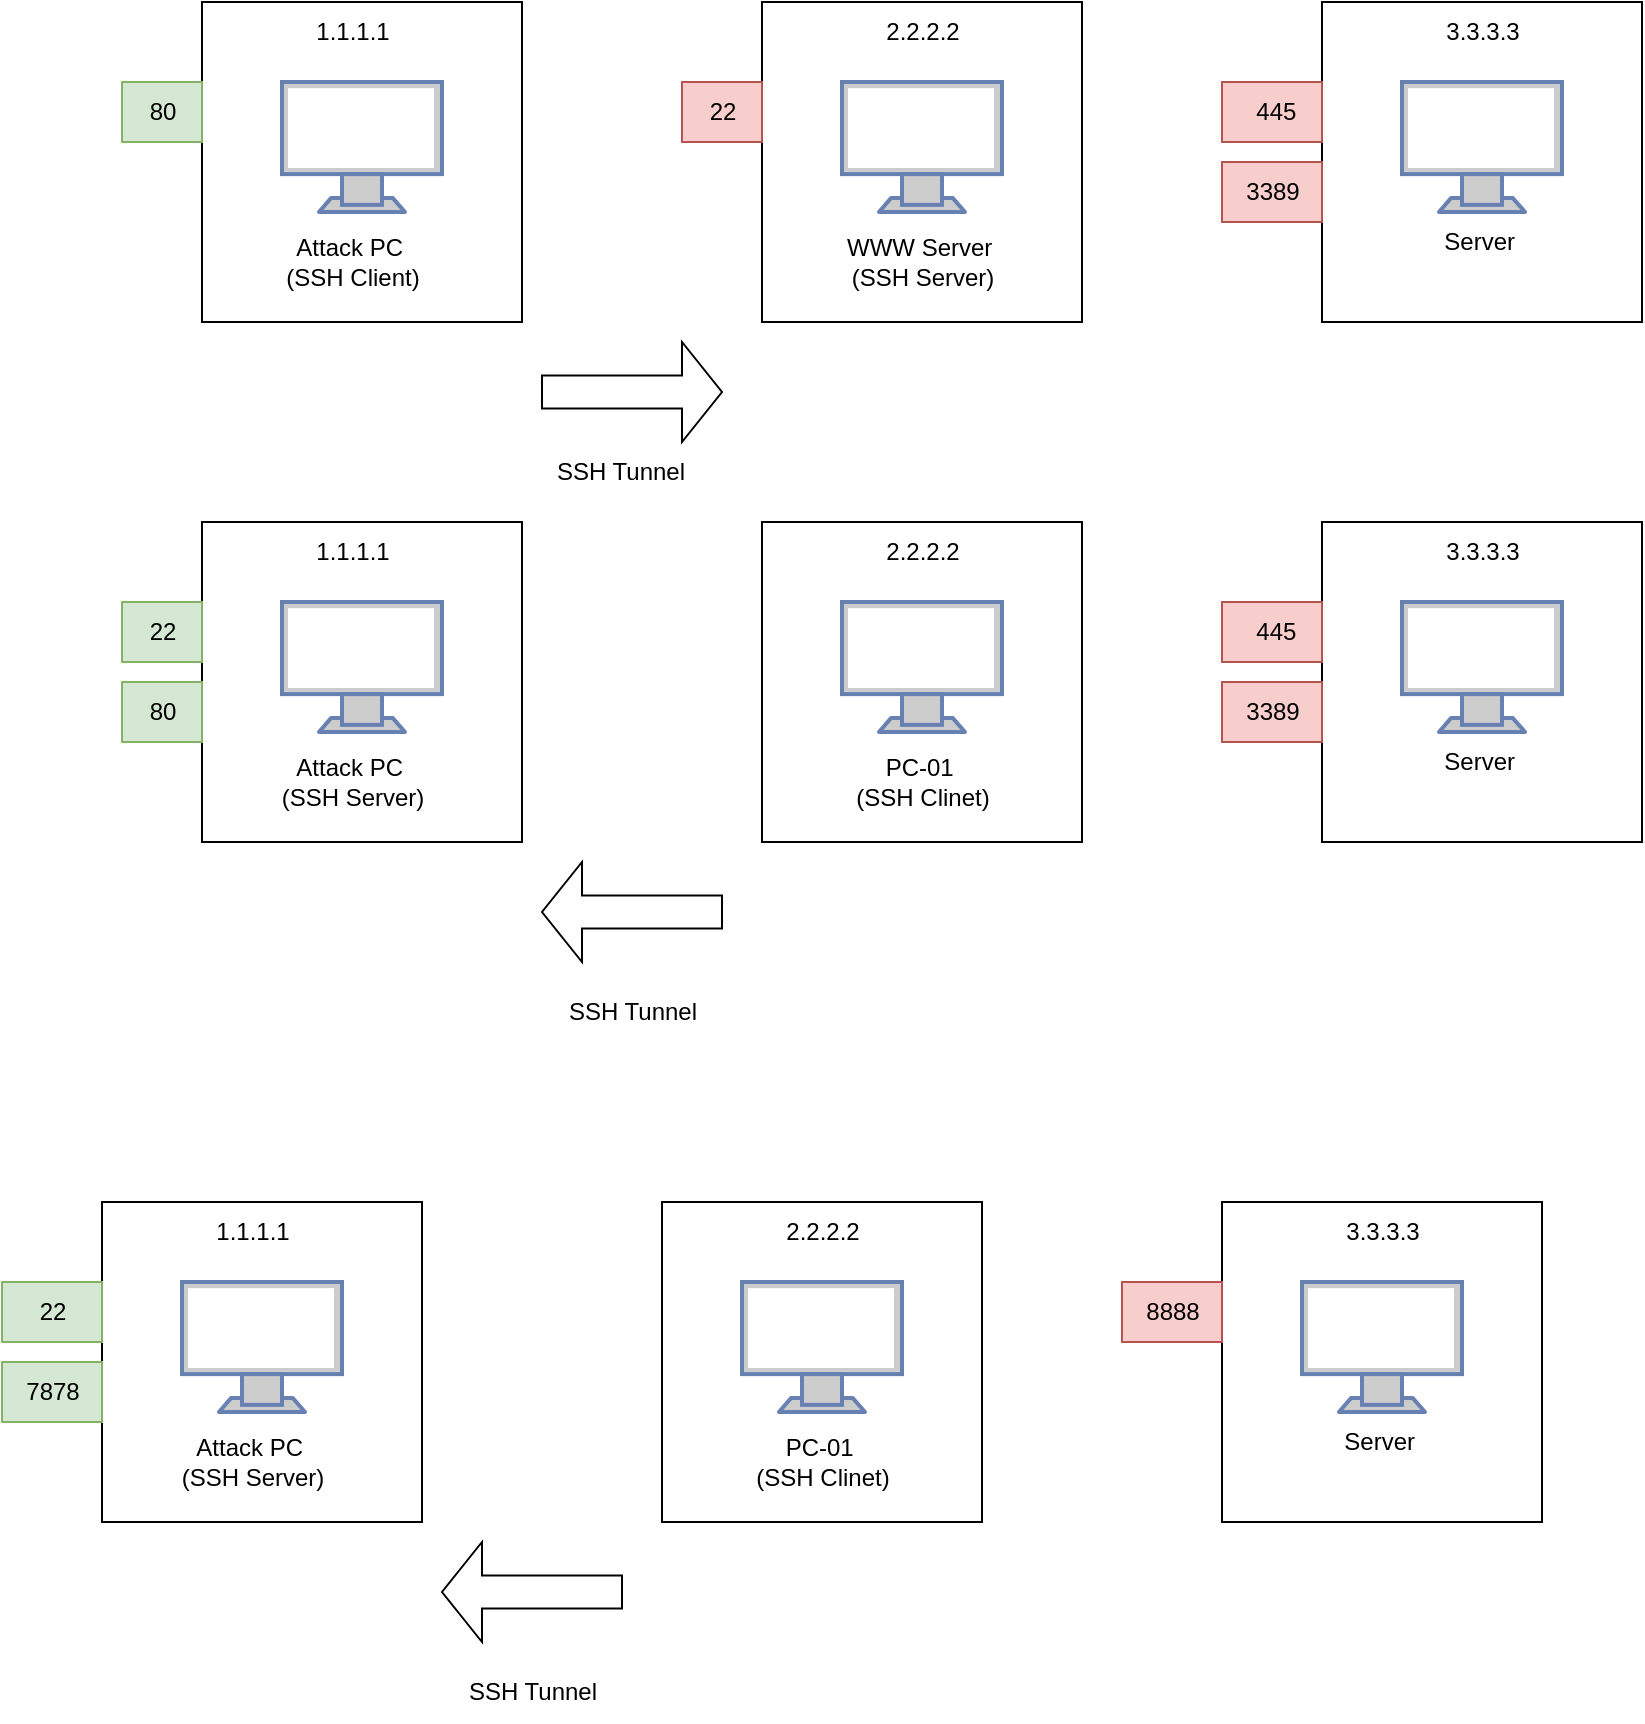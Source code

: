 <mxfile version="26.2.8">
  <diagram name="第 1 页" id="GVWUswQuyPeesBojkQ96">
    <mxGraphModel dx="870" dy="439" grid="1" gridSize="10" guides="1" tooltips="1" connect="1" arrows="1" fold="1" page="1" pageScale="1" pageWidth="827" pageHeight="1169" math="0" shadow="0">
      <root>
        <mxCell id="0" />
        <mxCell id="1" parent="0" />
        <mxCell id="GLUU1QFi1iWbL2f7jV7O-11" value="" style="whiteSpace=wrap;html=1;aspect=fixed;" vertex="1" parent="1">
          <mxGeometry x="660" y="40" width="160" height="160" as="geometry" />
        </mxCell>
        <mxCell id="GLUU1QFi1iWbL2f7jV7O-10" value="" style="whiteSpace=wrap;html=1;aspect=fixed;" vertex="1" parent="1">
          <mxGeometry x="380" y="40" width="160" height="160" as="geometry" />
        </mxCell>
        <mxCell id="GLUU1QFi1iWbL2f7jV7O-5" value="" style="whiteSpace=wrap;html=1;aspect=fixed;" vertex="1" parent="1">
          <mxGeometry x="100" y="40" width="160" height="160" as="geometry" />
        </mxCell>
        <mxCell id="GLUU1QFi1iWbL2f7jV7O-1" value="" style="fontColor=#0066CC;verticalAlign=top;verticalLabelPosition=bottom;labelPosition=center;align=center;html=1;outlineConnect=0;fillColor=#CCCCCC;strokeColor=#6881B3;gradientColor=none;gradientDirection=north;strokeWidth=2;shape=mxgraph.networks.monitor;" vertex="1" parent="1">
          <mxGeometry x="140" y="80" width="80" height="65" as="geometry" />
        </mxCell>
        <mxCell id="GLUU1QFi1iWbL2f7jV7O-2" value="" style="fontColor=#0066CC;verticalAlign=top;verticalLabelPosition=bottom;labelPosition=center;align=center;html=1;outlineConnect=0;fillColor=#CCCCCC;strokeColor=#6881B3;gradientColor=none;gradientDirection=north;strokeWidth=2;shape=mxgraph.networks.monitor;" vertex="1" parent="1">
          <mxGeometry x="700" y="80" width="80" height="65" as="geometry" />
        </mxCell>
        <mxCell id="GLUU1QFi1iWbL2f7jV7O-3" value="" style="fontColor=#0066CC;verticalAlign=top;verticalLabelPosition=bottom;labelPosition=center;align=center;html=1;outlineConnect=0;fillColor=#CCCCCC;strokeColor=#6881B3;gradientColor=none;gradientDirection=north;strokeWidth=2;shape=mxgraph.networks.monitor;" vertex="1" parent="1">
          <mxGeometry x="420" y="80" width="80" height="65" as="geometry" />
        </mxCell>
        <mxCell id="GLUU1QFi1iWbL2f7jV7O-8" value="Attack PC&amp;nbsp;&lt;div&gt;(SSH Client)&lt;/div&gt;" style="text;html=1;align=center;verticalAlign=middle;resizable=0;points=[];autosize=1;strokeColor=none;fillColor=none;" vertex="1" parent="1">
          <mxGeometry x="130" y="150" width="90" height="40" as="geometry" />
        </mxCell>
        <mxCell id="GLUU1QFi1iWbL2f7jV7O-9" value="80" style="text;html=1;align=center;verticalAlign=middle;resizable=0;points=[];autosize=1;strokeColor=#82b366;fillColor=#d5e8d4;labelBackgroundColor=none;" vertex="1" parent="1">
          <mxGeometry x="60" y="80" width="40" height="30" as="geometry" />
        </mxCell>
        <mxCell id="GLUU1QFi1iWbL2f7jV7O-12" value="WWW Server&amp;nbsp;&lt;div&gt;(SSH Server)&lt;/div&gt;" style="text;html=1;align=center;verticalAlign=middle;resizable=0;points=[];autosize=1;strokeColor=none;fillColor=none;" vertex="1" parent="1">
          <mxGeometry x="410" y="150" width="100" height="40" as="geometry" />
        </mxCell>
        <mxCell id="GLUU1QFi1iWbL2f7jV7O-13" value="Server&amp;nbsp;" style="text;html=1;align=center;verticalAlign=middle;resizable=0;points=[];autosize=1;strokeColor=none;fillColor=none;" vertex="1" parent="1">
          <mxGeometry x="710" y="145" width="60" height="30" as="geometry" />
        </mxCell>
        <mxCell id="GLUU1QFi1iWbL2f7jV7O-14" value="&amp;nbsp; 445&amp;nbsp;" style="text;html=1;align=center;verticalAlign=middle;resizable=0;points=[];autosize=1;strokeColor=#b85450;fillColor=#f8cecc;labelBackgroundColor=none;" vertex="1" parent="1">
          <mxGeometry x="610" y="80" width="50" height="30" as="geometry" />
        </mxCell>
        <mxCell id="GLUU1QFi1iWbL2f7jV7O-15" value="3389" style="text;html=1;align=center;verticalAlign=middle;resizable=0;points=[];autosize=1;strokeColor=#b85450;fillColor=#f8cecc;labelBackgroundColor=none;" vertex="1" parent="1">
          <mxGeometry x="610" y="120" width="50" height="30" as="geometry" />
        </mxCell>
        <mxCell id="GLUU1QFi1iWbL2f7jV7O-16" value="1.1.1.1" style="text;html=1;align=center;verticalAlign=middle;resizable=0;points=[];autosize=1;strokeColor=none;fillColor=none;" vertex="1" parent="1">
          <mxGeometry x="145" y="40" width="60" height="30" as="geometry" />
        </mxCell>
        <mxCell id="GLUU1QFi1iWbL2f7jV7O-17" value="2.2.2.2" style="text;html=1;align=center;verticalAlign=middle;resizable=0;points=[];autosize=1;strokeColor=none;fillColor=none;" vertex="1" parent="1">
          <mxGeometry x="430" y="40" width="60" height="30" as="geometry" />
        </mxCell>
        <mxCell id="GLUU1QFi1iWbL2f7jV7O-18" value="3.3.3.3" style="text;html=1;align=center;verticalAlign=middle;resizable=0;points=[];autosize=1;strokeColor=none;fillColor=none;" vertex="1" parent="1">
          <mxGeometry x="710" y="40" width="60" height="30" as="geometry" />
        </mxCell>
        <mxCell id="GLUU1QFi1iWbL2f7jV7O-19" value="22" style="text;html=1;align=center;verticalAlign=middle;resizable=0;points=[];autosize=1;strokeColor=#b85450;fillColor=#f8cecc;labelBackgroundColor=none;" vertex="1" parent="1">
          <mxGeometry x="340" y="80" width="40" height="30" as="geometry" />
        </mxCell>
        <mxCell id="GLUU1QFi1iWbL2f7jV7O-21" value="" style="html=1;shadow=0;dashed=0;align=center;verticalAlign=middle;shape=mxgraph.arrows2.arrow;dy=0.67;dx=20;notch=0;" vertex="1" parent="1">
          <mxGeometry x="270" y="210" width="90" height="50" as="geometry" />
        </mxCell>
        <mxCell id="GLUU1QFi1iWbL2f7jV7O-22" value="SSH Tunnel" style="text;html=1;align=center;verticalAlign=middle;resizable=0;points=[];autosize=1;strokeColor=none;fillColor=none;" vertex="1" parent="1">
          <mxGeometry x="264" y="260" width="90" height="30" as="geometry" />
        </mxCell>
        <mxCell id="GLUU1QFi1iWbL2f7jV7O-23" value="" style="whiteSpace=wrap;html=1;aspect=fixed;" vertex="1" parent="1">
          <mxGeometry x="660" y="300" width="160" height="160" as="geometry" />
        </mxCell>
        <mxCell id="GLUU1QFi1iWbL2f7jV7O-24" value="" style="whiteSpace=wrap;html=1;aspect=fixed;" vertex="1" parent="1">
          <mxGeometry x="380" y="300" width="160" height="160" as="geometry" />
        </mxCell>
        <mxCell id="GLUU1QFi1iWbL2f7jV7O-25" value="" style="whiteSpace=wrap;html=1;aspect=fixed;" vertex="1" parent="1">
          <mxGeometry x="100" y="300" width="160" height="160" as="geometry" />
        </mxCell>
        <mxCell id="GLUU1QFi1iWbL2f7jV7O-26" value="" style="fontColor=#0066CC;verticalAlign=top;verticalLabelPosition=bottom;labelPosition=center;align=center;html=1;outlineConnect=0;fillColor=#CCCCCC;strokeColor=#6881B3;gradientColor=none;gradientDirection=north;strokeWidth=2;shape=mxgraph.networks.monitor;" vertex="1" parent="1">
          <mxGeometry x="140" y="340" width="80" height="65" as="geometry" />
        </mxCell>
        <mxCell id="GLUU1QFi1iWbL2f7jV7O-27" value="" style="fontColor=#0066CC;verticalAlign=top;verticalLabelPosition=bottom;labelPosition=center;align=center;html=1;outlineConnect=0;fillColor=#CCCCCC;strokeColor=#6881B3;gradientColor=none;gradientDirection=north;strokeWidth=2;shape=mxgraph.networks.monitor;" vertex="1" parent="1">
          <mxGeometry x="700" y="340" width="80" height="65" as="geometry" />
        </mxCell>
        <mxCell id="GLUU1QFi1iWbL2f7jV7O-28" value="" style="fontColor=#0066CC;verticalAlign=top;verticalLabelPosition=bottom;labelPosition=center;align=center;html=1;outlineConnect=0;fillColor=#CCCCCC;strokeColor=#6881B3;gradientColor=none;gradientDirection=north;strokeWidth=2;shape=mxgraph.networks.monitor;" vertex="1" parent="1">
          <mxGeometry x="420" y="340" width="80" height="65" as="geometry" />
        </mxCell>
        <mxCell id="GLUU1QFi1iWbL2f7jV7O-29" value="Attack PC&amp;nbsp;&lt;div&gt;(SSH Server)&lt;/div&gt;" style="text;html=1;align=center;verticalAlign=middle;resizable=0;points=[];autosize=1;strokeColor=none;fillColor=none;" vertex="1" parent="1">
          <mxGeometry x="130" y="410" width="90" height="40" as="geometry" />
        </mxCell>
        <mxCell id="GLUU1QFi1iWbL2f7jV7O-30" value="80" style="text;html=1;align=center;verticalAlign=middle;resizable=0;points=[];autosize=1;strokeColor=#82b366;fillColor=#d5e8d4;labelBackgroundColor=none;" vertex="1" parent="1">
          <mxGeometry x="60" y="380" width="40" height="30" as="geometry" />
        </mxCell>
        <mxCell id="GLUU1QFi1iWbL2f7jV7O-31" value="PC-01&amp;nbsp;&lt;div&gt;(SSH Clinet)&lt;/div&gt;" style="text;html=1;align=center;verticalAlign=middle;resizable=0;points=[];autosize=1;strokeColor=none;fillColor=none;" vertex="1" parent="1">
          <mxGeometry x="415" y="410" width="90" height="40" as="geometry" />
        </mxCell>
        <mxCell id="GLUU1QFi1iWbL2f7jV7O-32" value="Server&amp;nbsp;" style="text;html=1;align=center;verticalAlign=middle;resizable=0;points=[];autosize=1;strokeColor=none;fillColor=none;" vertex="1" parent="1">
          <mxGeometry x="710" y="405" width="60" height="30" as="geometry" />
        </mxCell>
        <mxCell id="GLUU1QFi1iWbL2f7jV7O-33" value="&amp;nbsp; 445&amp;nbsp;" style="text;html=1;align=center;verticalAlign=middle;resizable=0;points=[];autosize=1;strokeColor=#b85450;fillColor=#f8cecc;labelBackgroundColor=none;" vertex="1" parent="1">
          <mxGeometry x="610" y="340" width="50" height="30" as="geometry" />
        </mxCell>
        <mxCell id="GLUU1QFi1iWbL2f7jV7O-34" value="3389" style="text;html=1;align=center;verticalAlign=middle;resizable=0;points=[];autosize=1;strokeColor=#b85450;fillColor=#f8cecc;labelBackgroundColor=none;" vertex="1" parent="1">
          <mxGeometry x="610" y="380" width="50" height="30" as="geometry" />
        </mxCell>
        <mxCell id="GLUU1QFi1iWbL2f7jV7O-35" value="1.1.1.1" style="text;html=1;align=center;verticalAlign=middle;resizable=0;points=[];autosize=1;strokeColor=none;fillColor=none;" vertex="1" parent="1">
          <mxGeometry x="145" y="300" width="60" height="30" as="geometry" />
        </mxCell>
        <mxCell id="GLUU1QFi1iWbL2f7jV7O-36" value="2.2.2.2" style="text;html=1;align=center;verticalAlign=middle;resizable=0;points=[];autosize=1;strokeColor=none;fillColor=none;" vertex="1" parent="1">
          <mxGeometry x="430" y="300" width="60" height="30" as="geometry" />
        </mxCell>
        <mxCell id="GLUU1QFi1iWbL2f7jV7O-37" value="3.3.3.3" style="text;html=1;align=center;verticalAlign=middle;resizable=0;points=[];autosize=1;strokeColor=none;fillColor=none;" vertex="1" parent="1">
          <mxGeometry x="710" y="300" width="60" height="30" as="geometry" />
        </mxCell>
        <mxCell id="GLUU1QFi1iWbL2f7jV7O-39" value="" style="html=1;shadow=0;dashed=0;align=center;verticalAlign=middle;shape=mxgraph.arrows2.arrow;dy=0.67;dx=20;notch=0;direction=west;" vertex="1" parent="1">
          <mxGeometry x="270" y="470" width="90" height="50" as="geometry" />
        </mxCell>
        <mxCell id="GLUU1QFi1iWbL2f7jV7O-41" value="SSH Tunnel" style="text;html=1;align=center;verticalAlign=middle;resizable=0;points=[];autosize=1;strokeColor=none;fillColor=none;" vertex="1" parent="1">
          <mxGeometry x="270" y="530" width="90" height="30" as="geometry" />
        </mxCell>
        <mxCell id="GLUU1QFi1iWbL2f7jV7O-43" value="22" style="text;html=1;align=center;verticalAlign=middle;resizable=0;points=[];autosize=1;strokeColor=#82b366;fillColor=#d5e8d4;labelBackgroundColor=none;" vertex="1" parent="1">
          <mxGeometry x="60" y="340" width="40" height="30" as="geometry" />
        </mxCell>
        <mxCell id="GLUU1QFi1iWbL2f7jV7O-61" value="" style="whiteSpace=wrap;html=1;aspect=fixed;" vertex="1" parent="1">
          <mxGeometry x="610" y="640" width="160" height="160" as="geometry" />
        </mxCell>
        <mxCell id="GLUU1QFi1iWbL2f7jV7O-62" value="" style="whiteSpace=wrap;html=1;aspect=fixed;" vertex="1" parent="1">
          <mxGeometry x="330" y="640" width="160" height="160" as="geometry" />
        </mxCell>
        <mxCell id="GLUU1QFi1iWbL2f7jV7O-63" value="" style="whiteSpace=wrap;html=1;aspect=fixed;" vertex="1" parent="1">
          <mxGeometry x="50" y="640" width="160" height="160" as="geometry" />
        </mxCell>
        <mxCell id="GLUU1QFi1iWbL2f7jV7O-64" value="" style="fontColor=#0066CC;verticalAlign=top;verticalLabelPosition=bottom;labelPosition=center;align=center;html=1;outlineConnect=0;fillColor=#CCCCCC;strokeColor=#6881B3;gradientColor=none;gradientDirection=north;strokeWidth=2;shape=mxgraph.networks.monitor;" vertex="1" parent="1">
          <mxGeometry x="90" y="680" width="80" height="65" as="geometry" />
        </mxCell>
        <mxCell id="GLUU1QFi1iWbL2f7jV7O-65" value="" style="fontColor=#0066CC;verticalAlign=top;verticalLabelPosition=bottom;labelPosition=center;align=center;html=1;outlineConnect=0;fillColor=#CCCCCC;strokeColor=#6881B3;gradientColor=none;gradientDirection=north;strokeWidth=2;shape=mxgraph.networks.monitor;" vertex="1" parent="1">
          <mxGeometry x="650" y="680" width="80" height="65" as="geometry" />
        </mxCell>
        <mxCell id="GLUU1QFi1iWbL2f7jV7O-66" value="" style="fontColor=#0066CC;verticalAlign=top;verticalLabelPosition=bottom;labelPosition=center;align=center;html=1;outlineConnect=0;fillColor=#CCCCCC;strokeColor=#6881B3;gradientColor=none;gradientDirection=north;strokeWidth=2;shape=mxgraph.networks.monitor;" vertex="1" parent="1">
          <mxGeometry x="370" y="680" width="80" height="65" as="geometry" />
        </mxCell>
        <mxCell id="GLUU1QFi1iWbL2f7jV7O-67" value="Attack PC&amp;nbsp;&lt;div&gt;(SSH Server)&lt;/div&gt;" style="text;html=1;align=center;verticalAlign=middle;resizable=0;points=[];autosize=1;strokeColor=none;fillColor=none;" vertex="1" parent="1">
          <mxGeometry x="80" y="750" width="90" height="40" as="geometry" />
        </mxCell>
        <mxCell id="GLUU1QFi1iWbL2f7jV7O-68" value="7878" style="text;html=1;align=center;verticalAlign=middle;resizable=0;points=[];autosize=1;strokeColor=#82b366;fillColor=#d5e8d4;labelBackgroundColor=none;" vertex="1" parent="1">
          <mxGeometry y="720" width="50" height="30" as="geometry" />
        </mxCell>
        <mxCell id="GLUU1QFi1iWbL2f7jV7O-69" value="PC-01&amp;nbsp;&lt;div&gt;(SSH Clinet)&lt;/div&gt;" style="text;html=1;align=center;verticalAlign=middle;resizable=0;points=[];autosize=1;strokeColor=none;fillColor=none;" vertex="1" parent="1">
          <mxGeometry x="365" y="750" width="90" height="40" as="geometry" />
        </mxCell>
        <mxCell id="GLUU1QFi1iWbL2f7jV7O-70" value="Server&amp;nbsp;" style="text;html=1;align=center;verticalAlign=middle;resizable=0;points=[];autosize=1;strokeColor=none;fillColor=none;" vertex="1" parent="1">
          <mxGeometry x="660" y="745" width="60" height="30" as="geometry" />
        </mxCell>
        <mxCell id="GLUU1QFi1iWbL2f7jV7O-72" value="8888" style="text;html=1;align=center;verticalAlign=middle;resizable=0;points=[];autosize=1;strokeColor=#b85450;fillColor=#f8cecc;labelBackgroundColor=none;" vertex="1" parent="1">
          <mxGeometry x="560" y="680" width="50" height="30" as="geometry" />
        </mxCell>
        <mxCell id="GLUU1QFi1iWbL2f7jV7O-73" value="1.1.1.1" style="text;html=1;align=center;verticalAlign=middle;resizable=0;points=[];autosize=1;strokeColor=none;fillColor=none;" vertex="1" parent="1">
          <mxGeometry x="95" y="640" width="60" height="30" as="geometry" />
        </mxCell>
        <mxCell id="GLUU1QFi1iWbL2f7jV7O-74" value="2.2.2.2" style="text;html=1;align=center;verticalAlign=middle;resizable=0;points=[];autosize=1;strokeColor=none;fillColor=none;" vertex="1" parent="1">
          <mxGeometry x="380" y="640" width="60" height="30" as="geometry" />
        </mxCell>
        <mxCell id="GLUU1QFi1iWbL2f7jV7O-75" value="3.3.3.3" style="text;html=1;align=center;verticalAlign=middle;resizable=0;points=[];autosize=1;strokeColor=none;fillColor=none;" vertex="1" parent="1">
          <mxGeometry x="660" y="640" width="60" height="30" as="geometry" />
        </mxCell>
        <mxCell id="GLUU1QFi1iWbL2f7jV7O-76" value="" style="html=1;shadow=0;dashed=0;align=center;verticalAlign=middle;shape=mxgraph.arrows2.arrow;dy=0.67;dx=20;notch=0;direction=west;" vertex="1" parent="1">
          <mxGeometry x="220" y="810" width="90" height="50" as="geometry" />
        </mxCell>
        <mxCell id="GLUU1QFi1iWbL2f7jV7O-77" value="SSH Tunnel" style="text;html=1;align=center;verticalAlign=middle;resizable=0;points=[];autosize=1;strokeColor=none;fillColor=none;" vertex="1" parent="1">
          <mxGeometry x="220" y="870" width="90" height="30" as="geometry" />
        </mxCell>
        <mxCell id="GLUU1QFi1iWbL2f7jV7O-78" value="&amp;nbsp; 22&amp;nbsp;&amp;nbsp;" style="text;html=1;align=center;verticalAlign=middle;resizable=0;points=[];autosize=1;strokeColor=#82b366;fillColor=#d5e8d4;labelBackgroundColor=none;" vertex="1" parent="1">
          <mxGeometry y="680" width="50" height="30" as="geometry" />
        </mxCell>
      </root>
    </mxGraphModel>
  </diagram>
</mxfile>
